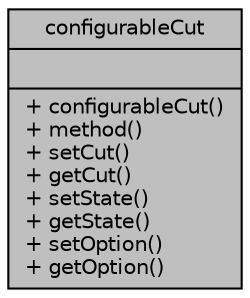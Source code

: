 digraph "configurableCut"
{
 // INTERACTIVE_SVG=YES
  bgcolor="transparent";
  edge [fontname="Helvetica",fontsize="10",labelfontname="Helvetica",labelfontsize="10"];
  node [fontname="Helvetica",fontsize="10",shape=record];
  Node1 [label="{configurableCut\n||+ configurableCut()\l+ method()\l+ setCut()\l+ getCut()\l+ setState()\l+ getState()\l+ setOption()\l+ getOption()\l}",height=0.2,width=0.4,color="black", fillcolor="grey75", style="filled", fontcolor="black"];
}
